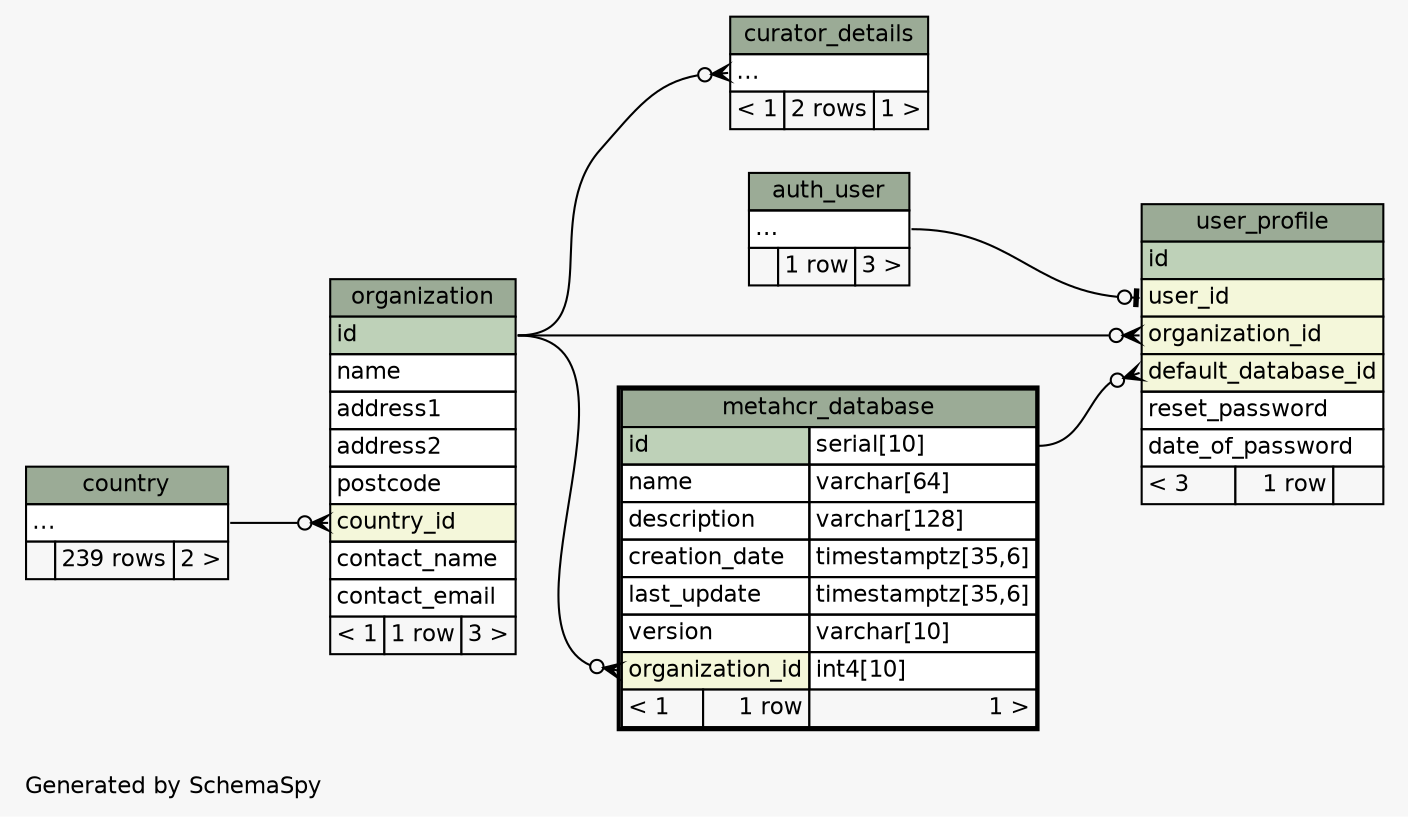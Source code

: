 // dot 2.38.0 on Windows 7 6.1
// SchemaSpy rev 590
digraph "twoDegreesRelationshipsDiagram" {
  graph [
    rankdir="RL"
    bgcolor="#f7f7f7"
    label="\nGenerated by SchemaSpy"
    labeljust="l"
    nodesep="0.18"
    ranksep="0.46"
    fontname="Helvetica"
    fontsize="11"
  ];
  node [
    fontname="Helvetica"
    fontsize="11"
    shape="plaintext"
  ];
  edge [
    arrowsize="0.8"
  ];
  "curator_details":"elipses":w -> "organization":"id":e [arrowhead=none dir=back arrowtail=crowodot];
  "metahcr_database":"organization_id":w -> "organization":"id":e [arrowhead=none dir=back arrowtail=crowodot];
  "organization":"country_id":w -> "country":"elipses":e [arrowhead=none dir=back arrowtail=crowodot];
  "user_profile":"default_database_id":w -> "metahcr_database":"id.type":e [arrowhead=none dir=back arrowtail=crowodot];
  "user_profile":"organization_id":w -> "organization":"id":e [arrowhead=none dir=back arrowtail=crowodot];
  "user_profile":"user_id":w -> "auth_user":"elipses":e [arrowhead=none dir=back arrowtail=teeodot];
  "auth_user" [
    label=<
    <TABLE BORDER="0" CELLBORDER="1" CELLSPACING="0" BGCOLOR="#ffffff">
      <TR><TD COLSPAN="3" BGCOLOR="#9bab96" ALIGN="CENTER">auth_user</TD></TR>
      <TR><TD PORT="elipses" COLSPAN="3" ALIGN="LEFT">...</TD></TR>
      <TR><TD ALIGN="LEFT" BGCOLOR="#f7f7f7">  </TD><TD ALIGN="RIGHT" BGCOLOR="#f7f7f7">1 row</TD><TD ALIGN="RIGHT" BGCOLOR="#f7f7f7">3 &gt;</TD></TR>
    </TABLE>>
    URL="auth_user.html"
    tooltip="auth_user"
  ];
  "country" [
    label=<
    <TABLE BORDER="0" CELLBORDER="1" CELLSPACING="0" BGCOLOR="#ffffff">
      <TR><TD COLSPAN="3" BGCOLOR="#9bab96" ALIGN="CENTER">country</TD></TR>
      <TR><TD PORT="elipses" COLSPAN="3" ALIGN="LEFT">...</TD></TR>
      <TR><TD ALIGN="LEFT" BGCOLOR="#f7f7f7">  </TD><TD ALIGN="RIGHT" BGCOLOR="#f7f7f7">239 rows</TD><TD ALIGN="RIGHT" BGCOLOR="#f7f7f7">2 &gt;</TD></TR>
    </TABLE>>
    URL="country.html"
    tooltip="country"
  ];
  "curator_details" [
    label=<
    <TABLE BORDER="0" CELLBORDER="1" CELLSPACING="0" BGCOLOR="#ffffff">
      <TR><TD COLSPAN="3" BGCOLOR="#9bab96" ALIGN="CENTER">curator_details</TD></TR>
      <TR><TD PORT="elipses" COLSPAN="3" ALIGN="LEFT">...</TD></TR>
      <TR><TD ALIGN="LEFT" BGCOLOR="#f7f7f7">&lt; 1</TD><TD ALIGN="RIGHT" BGCOLOR="#f7f7f7">2 rows</TD><TD ALIGN="RIGHT" BGCOLOR="#f7f7f7">1 &gt;</TD></TR>
    </TABLE>>
    URL="curator_details.html"
    tooltip="curator_details"
  ];
  "metahcr_database" [
    label=<
    <TABLE BORDER="2" CELLBORDER="1" CELLSPACING="0" BGCOLOR="#ffffff">
      <TR><TD COLSPAN="3" BGCOLOR="#9bab96" ALIGN="CENTER">metahcr_database</TD></TR>
      <TR><TD PORT="id" COLSPAN="2" BGCOLOR="#bed1b8" ALIGN="LEFT">id</TD><TD PORT="id.type" ALIGN="LEFT">serial[10]</TD></TR>
      <TR><TD PORT="name" COLSPAN="2" ALIGN="LEFT">name</TD><TD PORT="name.type" ALIGN="LEFT">varchar[64]</TD></TR>
      <TR><TD PORT="description" COLSPAN="2" ALIGN="LEFT">description</TD><TD PORT="description.type" ALIGN="LEFT">varchar[128]</TD></TR>
      <TR><TD PORT="creation_date" COLSPAN="2" ALIGN="LEFT">creation_date</TD><TD PORT="creation_date.type" ALIGN="LEFT">timestamptz[35,6]</TD></TR>
      <TR><TD PORT="last_update" COLSPAN="2" ALIGN="LEFT">last_update</TD><TD PORT="last_update.type" ALIGN="LEFT">timestamptz[35,6]</TD></TR>
      <TR><TD PORT="version" COLSPAN="2" ALIGN="LEFT">version</TD><TD PORT="version.type" ALIGN="LEFT">varchar[10]</TD></TR>
      <TR><TD PORT="organization_id" COLSPAN="2" BGCOLOR="#f4f7da" ALIGN="LEFT">organization_id</TD><TD PORT="organization_id.type" ALIGN="LEFT">int4[10]</TD></TR>
      <TR><TD ALIGN="LEFT" BGCOLOR="#f7f7f7">&lt; 1</TD><TD ALIGN="RIGHT" BGCOLOR="#f7f7f7">1 row</TD><TD ALIGN="RIGHT" BGCOLOR="#f7f7f7">1 &gt;</TD></TR>
    </TABLE>>
    URL="metahcr_database.html"
    tooltip="metahcr_database"
  ];
  "organization" [
    label=<
    <TABLE BORDER="0" CELLBORDER="1" CELLSPACING="0" BGCOLOR="#ffffff">
      <TR><TD COLSPAN="3" BGCOLOR="#9bab96" ALIGN="CENTER">organization</TD></TR>
      <TR><TD PORT="id" COLSPAN="3" BGCOLOR="#bed1b8" ALIGN="LEFT">id</TD></TR>
      <TR><TD PORT="name" COLSPAN="3" ALIGN="LEFT">name</TD></TR>
      <TR><TD PORT="address1" COLSPAN="3" ALIGN="LEFT">address1</TD></TR>
      <TR><TD PORT="address2" COLSPAN="3" ALIGN="LEFT">address2</TD></TR>
      <TR><TD PORT="postcode" COLSPAN="3" ALIGN="LEFT">postcode</TD></TR>
      <TR><TD PORT="country_id" COLSPAN="3" BGCOLOR="#f4f7da" ALIGN="LEFT">country_id</TD></TR>
      <TR><TD PORT="contact_name" COLSPAN="3" ALIGN="LEFT">contact_name</TD></TR>
      <TR><TD PORT="contact_email" COLSPAN="3" ALIGN="LEFT">contact_email</TD></TR>
      <TR><TD ALIGN="LEFT" BGCOLOR="#f7f7f7">&lt; 1</TD><TD ALIGN="RIGHT" BGCOLOR="#f7f7f7">1 row</TD><TD ALIGN="RIGHT" BGCOLOR="#f7f7f7">3 &gt;</TD></TR>
    </TABLE>>
    URL="organization.html"
    tooltip="organization"
  ];
  "user_profile" [
    label=<
    <TABLE BORDER="0" CELLBORDER="1" CELLSPACING="0" BGCOLOR="#ffffff">
      <TR><TD COLSPAN="3" BGCOLOR="#9bab96" ALIGN="CENTER">user_profile</TD></TR>
      <TR><TD PORT="id" COLSPAN="3" BGCOLOR="#bed1b8" ALIGN="LEFT">id</TD></TR>
      <TR><TD PORT="user_id" COLSPAN="3" BGCOLOR="#f4f7da" ALIGN="LEFT">user_id</TD></TR>
      <TR><TD PORT="organization_id" COLSPAN="3" BGCOLOR="#f4f7da" ALIGN="LEFT">organization_id</TD></TR>
      <TR><TD PORT="default_database_id" COLSPAN="3" BGCOLOR="#f4f7da" ALIGN="LEFT">default_database_id</TD></TR>
      <TR><TD PORT="reset_password" COLSPAN="3" ALIGN="LEFT">reset_password</TD></TR>
      <TR><TD PORT="date_of_password" COLSPAN="3" ALIGN="LEFT">date_of_password</TD></TR>
      <TR><TD ALIGN="LEFT" BGCOLOR="#f7f7f7">&lt; 3</TD><TD ALIGN="RIGHT" BGCOLOR="#f7f7f7">1 row</TD><TD ALIGN="RIGHT" BGCOLOR="#f7f7f7">  </TD></TR>
    </TABLE>>
    URL="user_profile.html"
    tooltip="user_profile"
  ];
}
